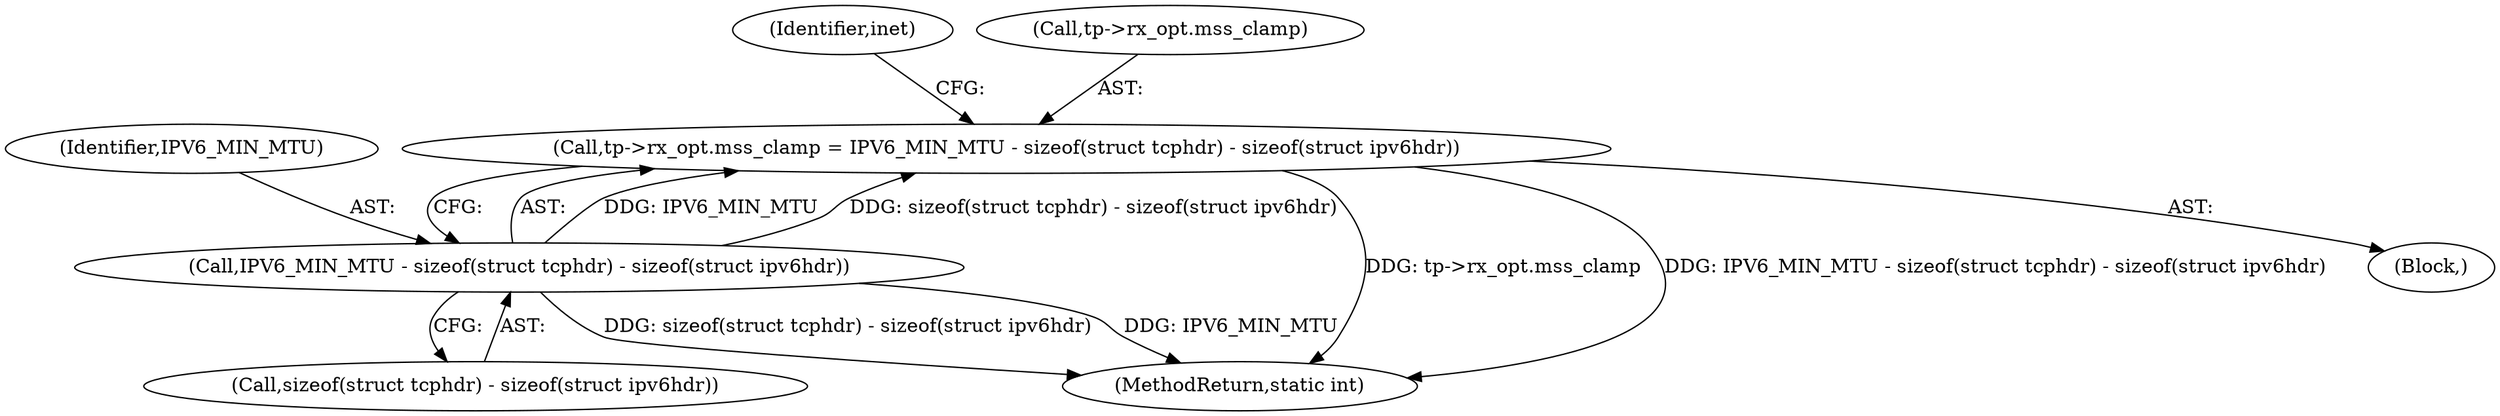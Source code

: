 digraph "0_linux_45f6fad84cc305103b28d73482b344d7f5b76f39_15@pointer" {
"1000622" [label="(Call,tp->rx_opt.mss_clamp = IPV6_MIN_MTU - sizeof(struct tcphdr) - sizeof(struct ipv6hdr))"];
"1000628" [label="(Call,IPV6_MIN_MTU - sizeof(struct tcphdr) - sizeof(struct ipv6hdr))"];
"1000637" [label="(Identifier,inet)"];
"1000629" [label="(Identifier,IPV6_MIN_MTU)"];
"1000622" [label="(Call,tp->rx_opt.mss_clamp = IPV6_MIN_MTU - sizeof(struct tcphdr) - sizeof(struct ipv6hdr))"];
"1000109" [label="(Block,)"];
"1000630" [label="(Call,sizeof(struct tcphdr) - sizeof(struct ipv6hdr))"];
"1000623" [label="(Call,tp->rx_opt.mss_clamp)"];
"1000628" [label="(Call,IPV6_MIN_MTU - sizeof(struct tcphdr) - sizeof(struct ipv6hdr))"];
"1000716" [label="(MethodReturn,static int)"];
"1000622" -> "1000109"  [label="AST: "];
"1000622" -> "1000628"  [label="CFG: "];
"1000623" -> "1000622"  [label="AST: "];
"1000628" -> "1000622"  [label="AST: "];
"1000637" -> "1000622"  [label="CFG: "];
"1000622" -> "1000716"  [label="DDG: tp->rx_opt.mss_clamp"];
"1000622" -> "1000716"  [label="DDG: IPV6_MIN_MTU - sizeof(struct tcphdr) - sizeof(struct ipv6hdr)"];
"1000628" -> "1000622"  [label="DDG: IPV6_MIN_MTU"];
"1000628" -> "1000622"  [label="DDG: sizeof(struct tcphdr) - sizeof(struct ipv6hdr)"];
"1000628" -> "1000630"  [label="CFG: "];
"1000629" -> "1000628"  [label="AST: "];
"1000630" -> "1000628"  [label="AST: "];
"1000628" -> "1000716"  [label="DDG: sizeof(struct tcphdr) - sizeof(struct ipv6hdr)"];
"1000628" -> "1000716"  [label="DDG: IPV6_MIN_MTU"];
}
